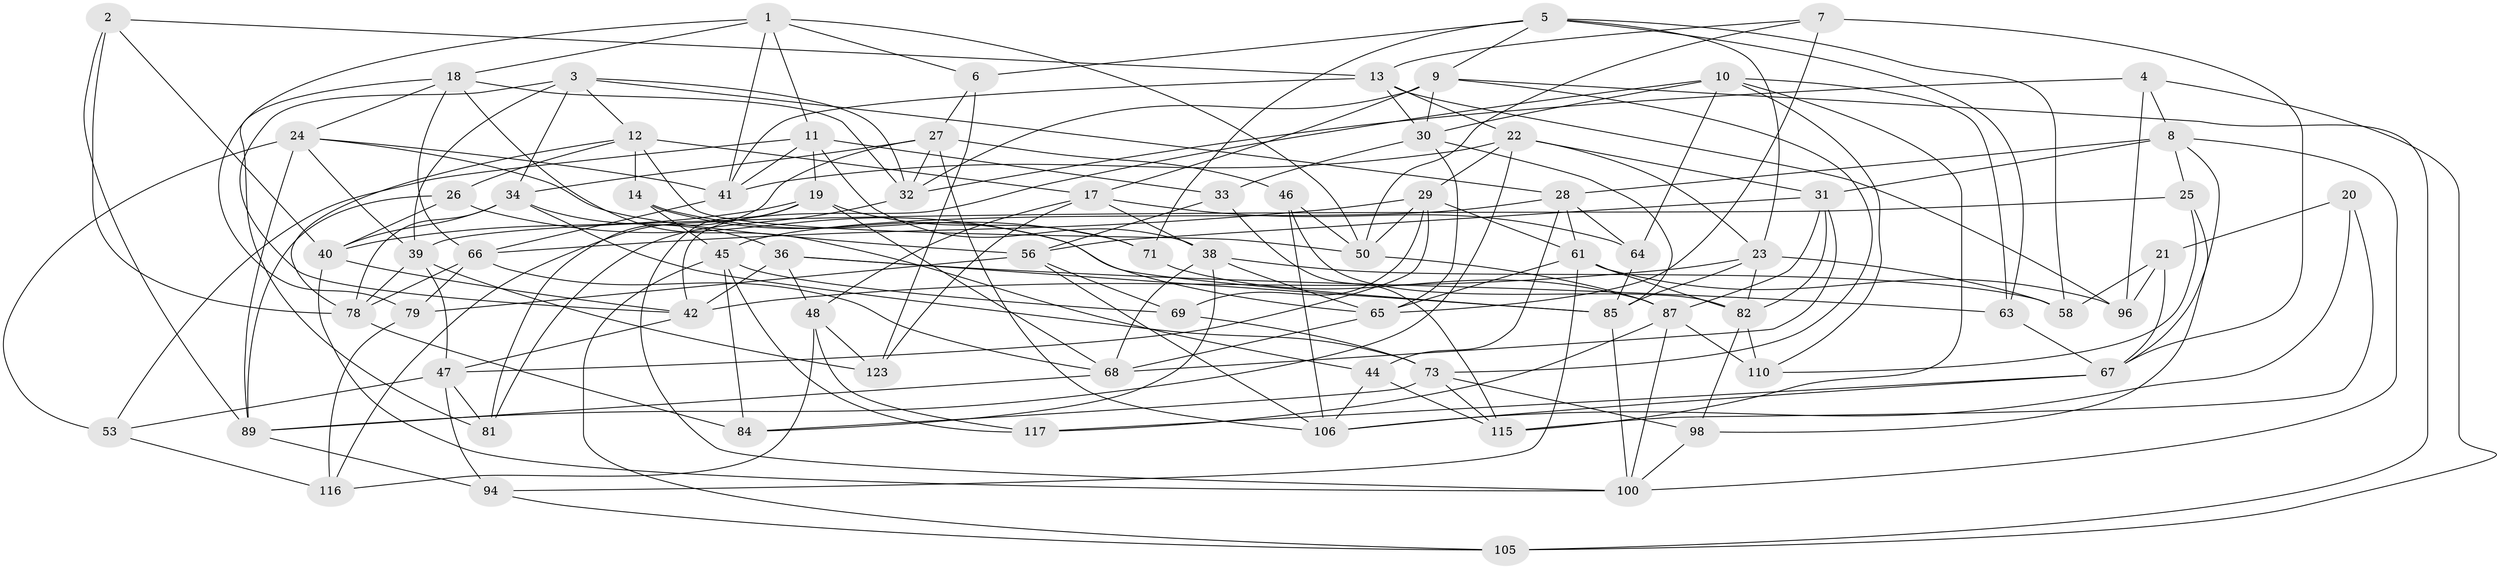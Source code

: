 // original degree distribution, {4: 1.0}
// Generated by graph-tools (version 1.1) at 2025/42/03/06/25 10:42:23]
// undirected, 76 vertices, 197 edges
graph export_dot {
graph [start="1"]
  node [color=gray90,style=filled];
  1 [super="+101"];
  2;
  3 [super="+54"];
  4;
  5 [super="+37"];
  6;
  7;
  8 [super="+15"];
  9 [super="+88"];
  10 [super="+90"];
  11 [super="+16"];
  12 [super="+52"];
  13 [super="+55"];
  14;
  17 [super="+43"];
  18 [super="+72"];
  19 [super="+112"];
  20;
  21;
  22 [super="+86"];
  23 [super="+49"];
  24 [super="+104"];
  25;
  26;
  27 [super="+118"];
  28 [super="+95"];
  29 [super="+76"];
  30 [super="+113"];
  31 [super="+119"];
  32 [super="+35"];
  33;
  34 [super="+60"];
  36 [super="+92"];
  38 [super="+57"];
  39 [super="+51"];
  40 [super="+74"];
  41 [super="+99"];
  42 [super="+108"];
  44;
  45 [super="+59"];
  46;
  47 [super="+75"];
  48 [super="+83"];
  50 [super="+62"];
  53;
  56 [super="+107"];
  58;
  61 [super="+80"];
  63;
  64;
  65 [super="+111"];
  66 [super="+97"];
  67 [super="+70"];
  68 [super="+114"];
  69;
  71;
  73 [super="+77"];
  78 [super="+91"];
  79;
  81;
  82 [super="+102"];
  84;
  85 [super="+109"];
  87 [super="+103"];
  89 [super="+93"];
  94;
  96;
  98;
  100 [super="+120"];
  105;
  106 [super="+121"];
  110;
  115 [super="+122"];
  116;
  117;
  123;
  1 -- 79;
  1 -- 11;
  1 -- 6;
  1 -- 18;
  1 -- 41;
  1 -- 50;
  2 -- 13;
  2 -- 89;
  2 -- 40;
  2 -- 78;
  3 -- 32;
  3 -- 39;
  3 -- 12;
  3 -- 42;
  3 -- 28;
  3 -- 34;
  4 -- 105;
  4 -- 96;
  4 -- 32;
  4 -- 8;
  5 -- 71;
  5 -- 6;
  5 -- 23;
  5 -- 9;
  5 -- 58;
  5 -- 63;
  6 -- 123;
  6 -- 27;
  7 -- 67;
  7 -- 50;
  7 -- 13;
  7 -- 65;
  8 -- 67;
  8 -- 25;
  8 -- 28;
  8 -- 100;
  8 -- 31;
  9 -- 30;
  9 -- 73;
  9 -- 32;
  9 -- 17;
  9 -- 105;
  10 -- 63;
  10 -- 42;
  10 -- 30;
  10 -- 64;
  10 -- 115;
  10 -- 110;
  11 -- 38;
  11 -- 33;
  11 -- 19;
  11 -- 41;
  11 -- 53;
  12 -- 14;
  12 -- 50;
  12 -- 26;
  12 -- 17;
  12 -- 78;
  13 -- 41;
  13 -- 30;
  13 -- 96;
  13 -- 22;
  14 -- 45;
  14 -- 71;
  14 -- 65;
  17 -- 48;
  17 -- 64;
  17 -- 123;
  17 -- 38;
  18 -- 66;
  18 -- 81;
  18 -- 32;
  18 -- 24;
  18 -- 44;
  19 -- 71;
  19 -- 100;
  19 -- 40;
  19 -- 116;
  19 -- 68;
  20 -- 106;
  20 -- 115 [weight=2];
  20 -- 21;
  21 -- 96;
  21 -- 58;
  21 -- 67;
  22 -- 23;
  22 -- 41;
  22 -- 89;
  22 -- 29;
  22 -- 31;
  23 -- 58;
  23 -- 85;
  23 -- 82;
  23 -- 42;
  24 -- 53;
  24 -- 56;
  24 -- 89;
  24 -- 41;
  24 -- 39;
  25 -- 98;
  25 -- 110;
  25 -- 39;
  26 -- 40;
  26 -- 89;
  26 -- 85;
  27 -- 81;
  27 -- 46;
  27 -- 32;
  27 -- 106;
  27 -- 34;
  28 -- 64;
  28 -- 61;
  28 -- 44;
  28 -- 45;
  29 -- 66;
  29 -- 69;
  29 -- 47;
  29 -- 61;
  29 -- 50;
  30 -- 85;
  30 -- 33;
  30 -- 65;
  31 -- 56;
  31 -- 82;
  31 -- 87;
  31 -- 68;
  32 -- 81;
  33 -- 56;
  33 -- 115;
  34 -- 78;
  34 -- 36;
  34 -- 73;
  34 -- 40;
  36 -- 85;
  36 -- 63;
  36 -- 48 [weight=2];
  36 -- 42;
  38 -- 58;
  38 -- 65;
  38 -- 84;
  38 -- 68;
  39 -- 47;
  39 -- 123;
  39 -- 78;
  40 -- 100;
  40 -- 42;
  41 -- 66;
  42 -- 47;
  44 -- 106;
  44 -- 115;
  45 -- 117;
  45 -- 69;
  45 -- 105;
  45 -- 84;
  46 -- 50;
  46 -- 106;
  46 -- 82;
  47 -- 81;
  47 -- 53;
  47 -- 94;
  48 -- 116;
  48 -- 117;
  48 -- 123;
  50 -- 87;
  53 -- 116;
  56 -- 106;
  56 -- 69;
  56 -- 79;
  61 -- 82;
  61 -- 96;
  61 -- 94;
  61 -- 65;
  63 -- 67;
  64 -- 85;
  65 -- 68;
  66 -- 68;
  66 -- 79;
  66 -- 78;
  67 -- 117;
  67 -- 106;
  68 -- 89;
  69 -- 73;
  71 -- 87;
  73 -- 84;
  73 -- 115;
  73 -- 98;
  78 -- 84;
  79 -- 116;
  82 -- 110;
  82 -- 98;
  85 -- 100;
  87 -- 110;
  87 -- 117;
  87 -- 100;
  89 -- 94;
  94 -- 105;
  98 -- 100;
}
